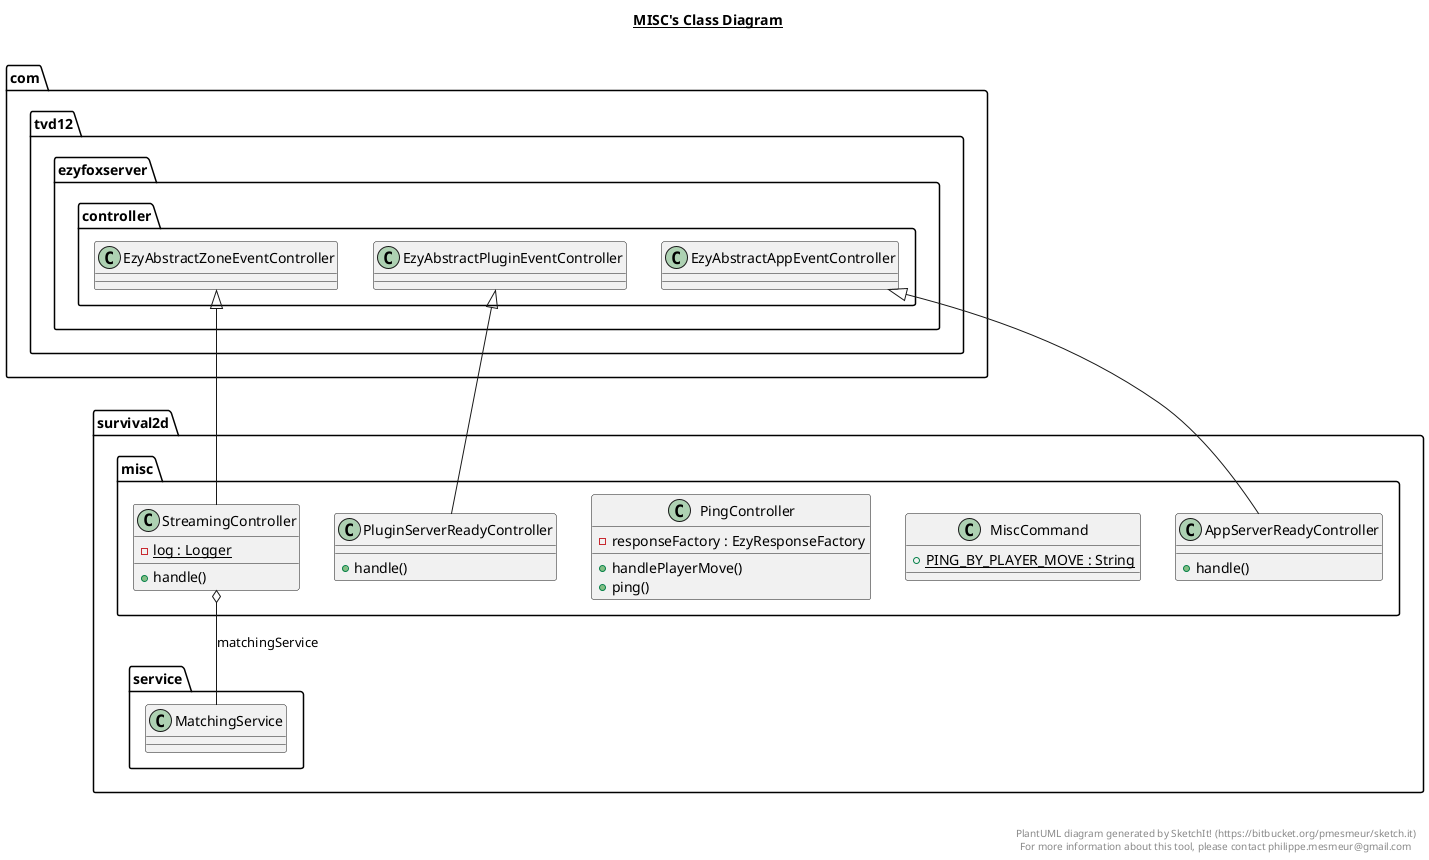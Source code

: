 @startuml

title __MISC's Class Diagram__\n

  namespace survival2d {
    namespace misc {
      class survival2d.misc.AppServerReadyController {
          + handle()
      }
    }
  }
  

  namespace survival2d {
    namespace misc {
      class survival2d.misc.MiscCommand {
          {static} + PING_BY_PLAYER_MOVE : String
      }
    }
  }
  

  namespace survival2d {
    namespace misc {
      class survival2d.misc.PingController {
          - responseFactory : EzyResponseFactory
          + handlePlayerMove()
          + ping()
      }
    }
  }
  

  namespace survival2d {
    namespace misc {
      class survival2d.misc.PluginServerReadyController {
          + handle()
      }
    }
  }
  

  namespace survival2d {
    namespace misc {
      class survival2d.misc.StreamingController {
          {static} - log : Logger
          + handle()
      }
    }
  }
  

  survival2d.misc.AppServerReadyController -up-|> com.tvd12.ezyfoxserver.controller.EzyAbstractAppEventController
  survival2d.misc.PluginServerReadyController -up-|> com.tvd12.ezyfoxserver.controller.EzyAbstractPluginEventController
  survival2d.misc.StreamingController -up-|> com.tvd12.ezyfoxserver.controller.EzyAbstractZoneEventController
  survival2d.misc.StreamingController o-- survival2d.service.MatchingService : matchingService


right footer


PlantUML diagram generated by SketchIt! (https://bitbucket.org/pmesmeur/sketch.it)
For more information about this tool, please contact philippe.mesmeur@gmail.com
endfooter

@enduml
